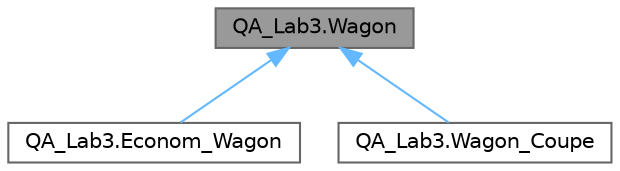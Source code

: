 digraph "QA_Lab3.Wagon"
{
 // LATEX_PDF_SIZE
  bgcolor="transparent";
  edge [fontname=Helvetica,fontsize=10,labelfontname=Helvetica,labelfontsize=10];
  node [fontname=Helvetica,fontsize=10,shape=box,height=0.2,width=0.4];
  Node1 [label="QA_Lab3.Wagon",height=0.2,width=0.4,color="gray40", fillcolor="grey60", style="filled", fontcolor="black",tooltip="Абстрактный класс для описания вагонов"];
  Node1 -> Node2 [dir="back",color="steelblue1",style="solid"];
  Node2 [label="QA_Lab3.Econom_Wagon",height=0.2,width=0.4,color="gray40", fillcolor="white", style="filled",URL="$class_q_a___lab3_1_1_econom___wagon.html",tooltip="Класс плацкартного вагона"];
  Node1 -> Node3 [dir="back",color="steelblue1",style="solid"];
  Node3 [label="QA_Lab3.Wagon_Coupe",height=0.2,width=0.4,color="gray40", fillcolor="white", style="filled",URL="$class_q_a___lab3_1_1_wagon___coupe.html",tooltip="Вагон купе, наследуемый от абстрактоного для описания вагонов"];
}

